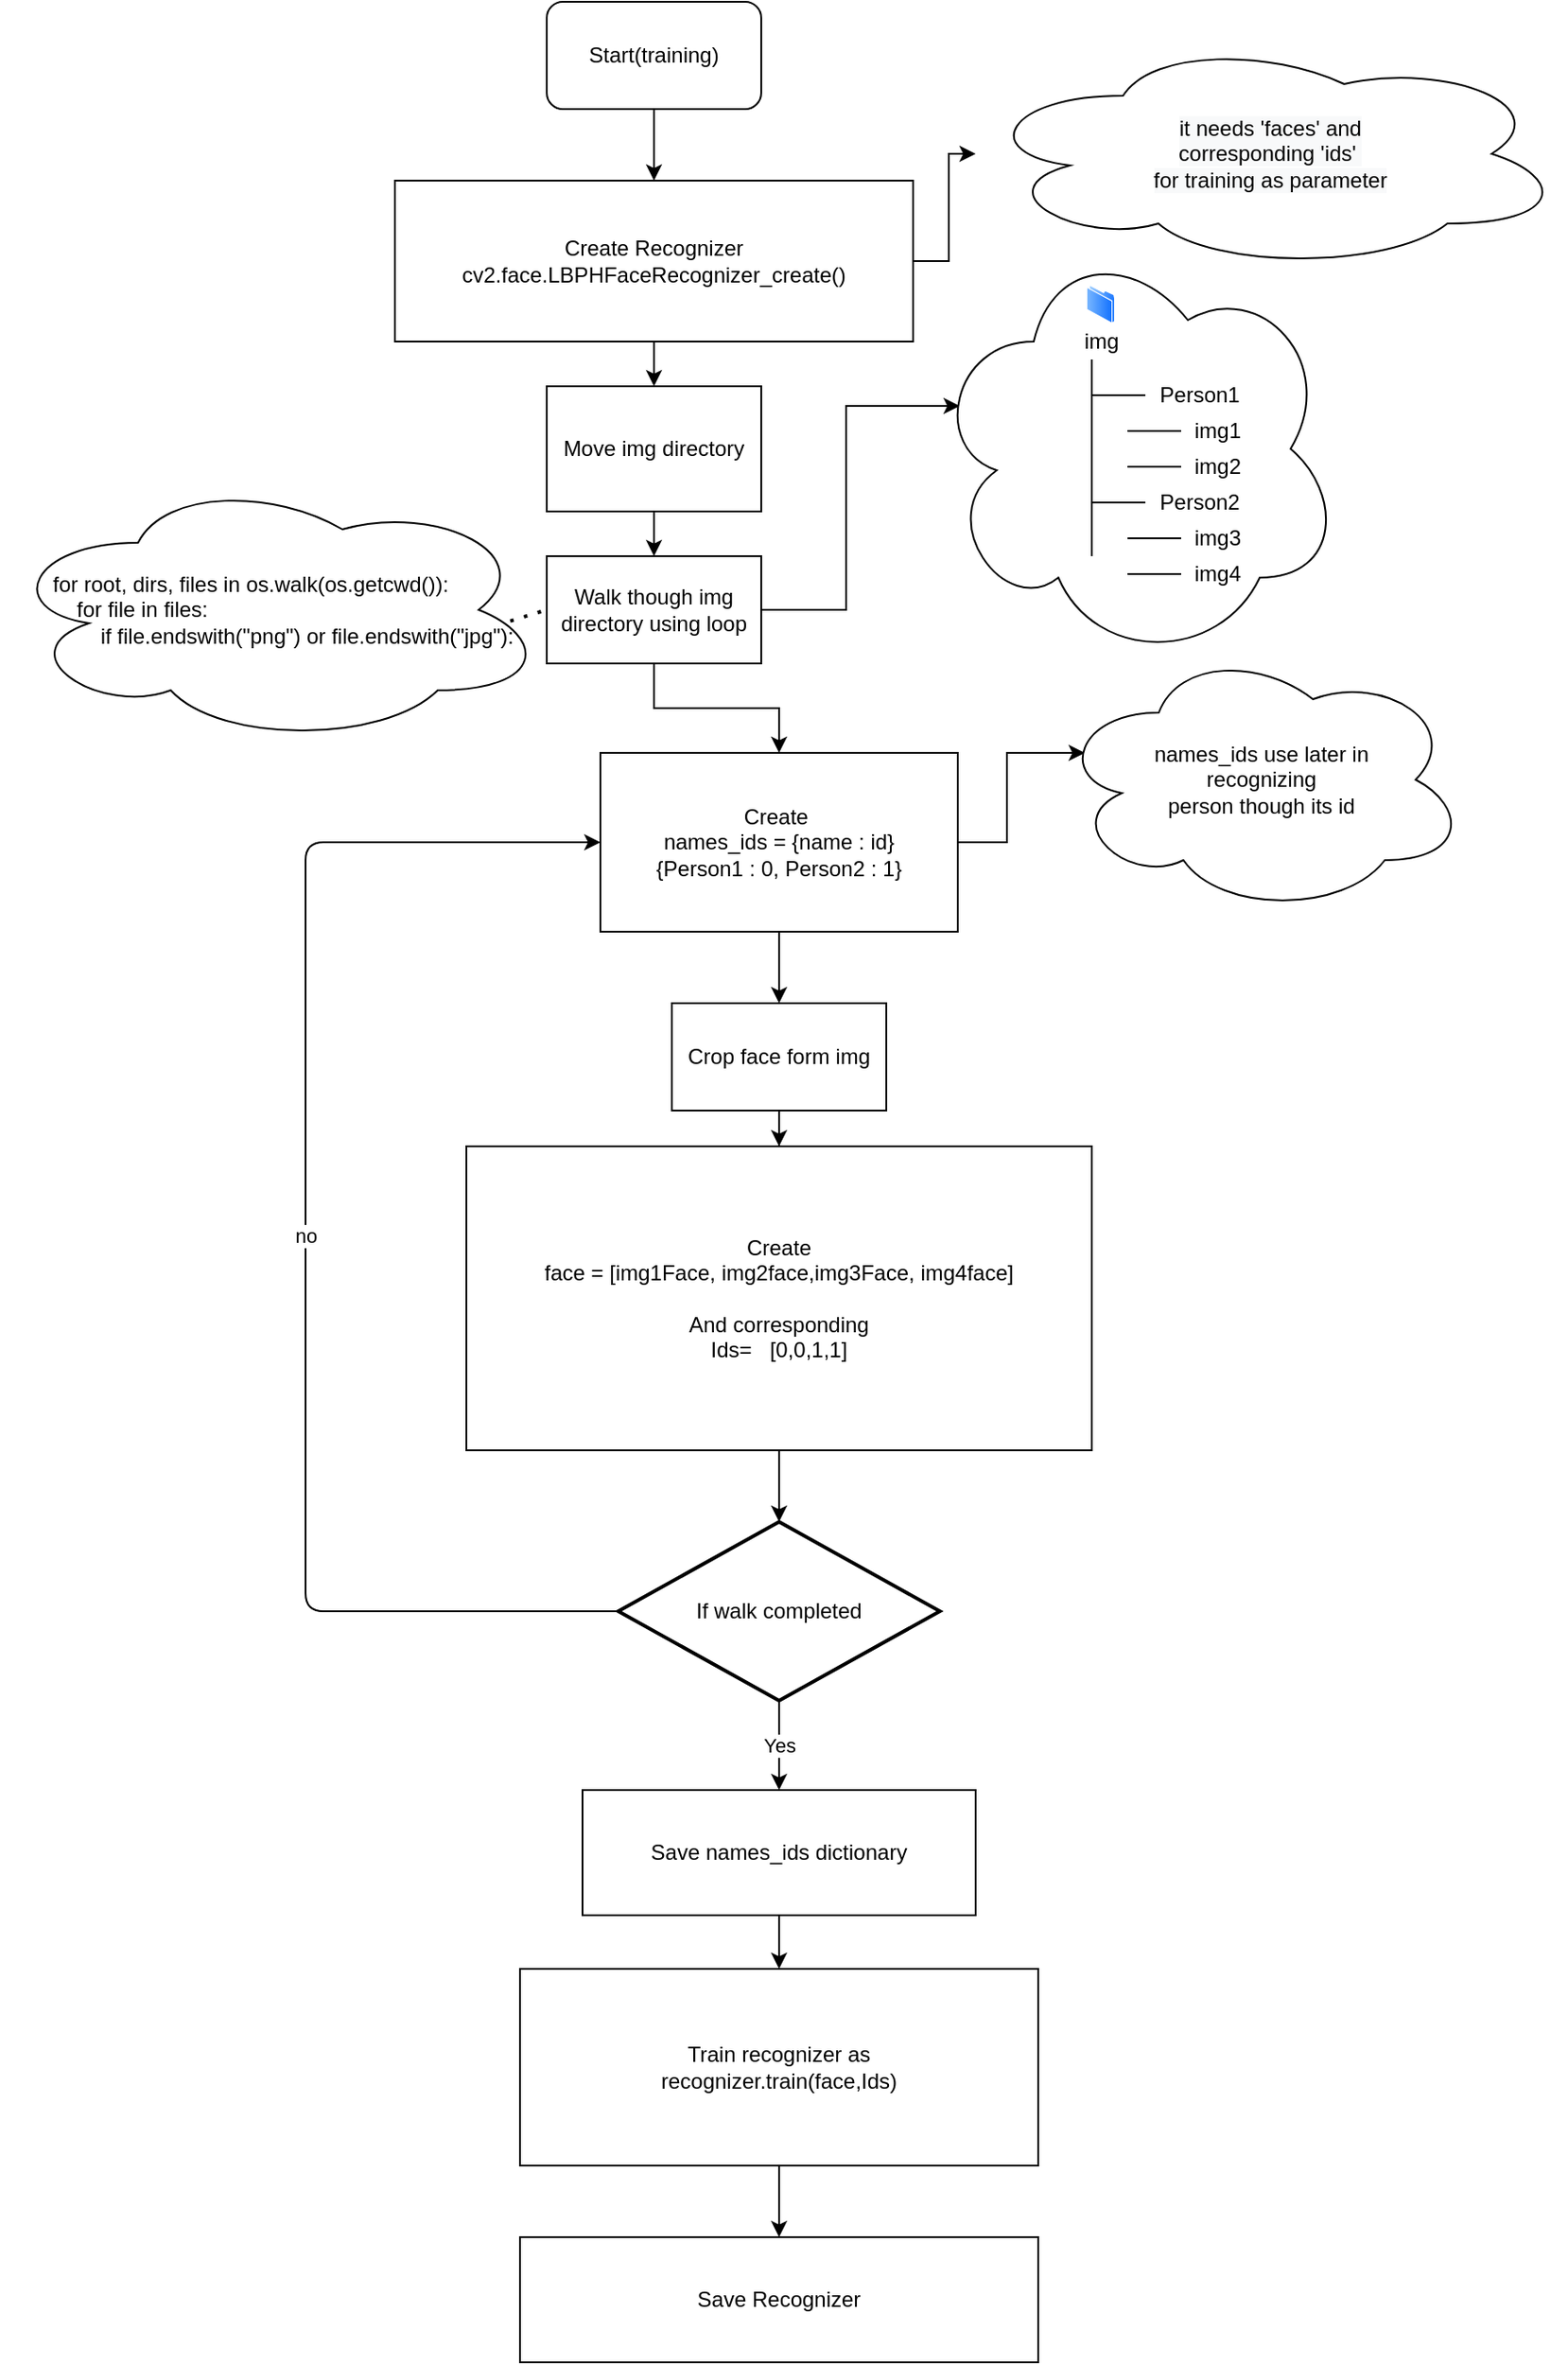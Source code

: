 <mxfile version="13.6.4" type="github">
  <diagram id="u7ltzh_uHDB_XK1V_iwC" name="Page-1">
    <mxGraphModel dx="782" dy="507" grid="1" gridSize="10" guides="1" tooltips="1" connect="1" arrows="1" fold="1" page="1" pageScale="1" pageWidth="850" pageHeight="1100" background="none" math="0" shadow="0">
      <root>
        <mxCell id="0" />
        <mxCell id="1" parent="0" />
        <mxCell id="YRlCc5pRuM1rx9sRa8mx-53" style="edgeStyle=orthogonalEdgeStyle;rounded=0;orthogonalLoop=1;jettySize=auto;html=1;entryX=0.5;entryY=0;entryDx=0;entryDy=0;" parent="1" source="GVK7rI1TbYUse70XCFeg-1" target="YRlCc5pRuM1rx9sRa8mx-54" edge="1">
          <mxGeometry relative="1" as="geometry">
            <mxPoint x="370" y="160" as="targetPoint" />
          </mxGeometry>
        </mxCell>
        <mxCell id="GVK7rI1TbYUse70XCFeg-1" value="Start(training)" style="rounded=1;whiteSpace=wrap;html=1;" parent="1" vertex="1">
          <mxGeometry x="305" y="60" width="120" height="60" as="geometry" />
        </mxCell>
        <mxCell id="GVK7rI1TbYUse70XCFeg-7" value="" style="edgeStyle=orthogonalEdgeStyle;rounded=0;orthogonalLoop=1;jettySize=auto;html=1;" parent="1" source="GVK7rI1TbYUse70XCFeg-4" target="GVK7rI1TbYUse70XCFeg-6" edge="1">
          <mxGeometry relative="1" as="geometry" />
        </mxCell>
        <mxCell id="GVK7rI1TbYUse70XCFeg-4" value="Move img directory" style="rounded=0;whiteSpace=wrap;html=1;" parent="1" vertex="1">
          <mxGeometry x="305" y="275" width="120" height="70" as="geometry" />
        </mxCell>
        <mxCell id="GVK7rI1TbYUse70XCFeg-9" value="" style="edgeStyle=orthogonalEdgeStyle;rounded=0;orthogonalLoop=1;jettySize=auto;html=1;" parent="1" source="GVK7rI1TbYUse70XCFeg-6" target="GVK7rI1TbYUse70XCFeg-8" edge="1">
          <mxGeometry relative="1" as="geometry" />
        </mxCell>
        <mxCell id="YRlCc5pRuM1rx9sRa8mx-2" value="" style="edgeStyle=orthogonalEdgeStyle;rounded=0;orthogonalLoop=1;jettySize=auto;html=1;entryX=0.07;entryY=0.4;entryDx=0;entryDy=0;entryPerimeter=0;" parent="1" source="GVK7rI1TbYUse70XCFeg-6" target="YRlCc5pRuM1rx9sRa8mx-1" edge="1">
          <mxGeometry relative="1" as="geometry" />
        </mxCell>
        <mxCell id="GVK7rI1TbYUse70XCFeg-6" value="Walk though img directory using loop" style="rounded=0;whiteSpace=wrap;html=1;" parent="1" vertex="1">
          <mxGeometry x="305" y="370" width="120" height="60" as="geometry" />
        </mxCell>
        <mxCell id="GVK7rI1TbYUse70XCFeg-11" value="" style="edgeStyle=orthogonalEdgeStyle;rounded=0;orthogonalLoop=1;jettySize=auto;html=1;" parent="1" source="GVK7rI1TbYUse70XCFeg-8" target="GVK7rI1TbYUse70XCFeg-10" edge="1">
          <mxGeometry relative="1" as="geometry" />
        </mxCell>
        <mxCell id="YRlCc5pRuM1rx9sRa8mx-59" value="" style="edgeStyle=orthogonalEdgeStyle;rounded=0;orthogonalLoop=1;jettySize=auto;html=1;entryX=0.07;entryY=0.4;entryDx=0;entryDy=0;entryPerimeter=0;" parent="1" source="GVK7rI1TbYUse70XCFeg-8" target="YRlCc5pRuM1rx9sRa8mx-58" edge="1">
          <mxGeometry relative="1" as="geometry" />
        </mxCell>
        <mxCell id="GVK7rI1TbYUse70XCFeg-8" value="Create&amp;nbsp;&lt;br&gt;names_ids = {name : id}&lt;br&gt;{Person1 : 0, Person2 : 1}" style="rounded=0;whiteSpace=wrap;html=1;" parent="1" vertex="1">
          <mxGeometry x="335" y="480" width="200" height="100" as="geometry" />
        </mxCell>
        <mxCell id="GVK7rI1TbYUse70XCFeg-13" value="" style="edgeStyle=orthogonalEdgeStyle;rounded=0;orthogonalLoop=1;jettySize=auto;html=1;" parent="1" source="GVK7rI1TbYUse70XCFeg-10" target="GVK7rI1TbYUse70XCFeg-12" edge="1">
          <mxGeometry relative="1" as="geometry" />
        </mxCell>
        <mxCell id="GVK7rI1TbYUse70XCFeg-10" value="Crop face form img" style="rounded=0;whiteSpace=wrap;html=1;" parent="1" vertex="1">
          <mxGeometry x="375" y="620" width="120" height="60" as="geometry" />
        </mxCell>
        <mxCell id="YRlCc5pRuM1rx9sRa8mx-34" value="" style="edgeStyle=orthogonalEdgeStyle;rounded=0;orthogonalLoop=1;jettySize=auto;html=1;" parent="1" source="GVK7rI1TbYUse70XCFeg-12" target="YRlCc5pRuM1rx9sRa8mx-37" edge="1">
          <mxGeometry relative="1" as="geometry">
            <mxPoint x="400" y="930" as="targetPoint" />
          </mxGeometry>
        </mxCell>
        <mxCell id="GVK7rI1TbYUse70XCFeg-12" value="Create &lt;br&gt;face = [img1Face, img2face,img3Face, img4face]&lt;br&gt;&lt;br&gt;And corresponding &lt;br&gt;Ids=&amp;nbsp; &amp;nbsp;[0,0,1,1]" style="rounded=0;whiteSpace=wrap;html=1;" parent="1" vertex="1">
          <mxGeometry x="260" y="700" width="350" height="170" as="geometry" />
        </mxCell>
        <mxCell id="YRlCc5pRuM1rx9sRa8mx-1" value="&lt;div style=&quot;text-align: left&quot;&gt;&lt;br&gt;&lt;/div&gt;" style="ellipse;shape=cloud;whiteSpace=wrap;html=1;rounded=0;" parent="1" vertex="1">
          <mxGeometry x="520" y="190" width="230" height="240" as="geometry" />
        </mxCell>
        <mxCell id="YRlCc5pRuM1rx9sRa8mx-7" value="" style="endArrow=none;html=1;" parent="1" edge="1">
          <mxGeometry width="50" height="50" relative="1" as="geometry">
            <mxPoint x="610" y="370" as="sourcePoint" />
            <mxPoint x="610" y="260" as="targetPoint" />
          </mxGeometry>
        </mxCell>
        <mxCell id="YRlCc5pRuM1rx9sRa8mx-8" value="img" style="text;html=1;align=center;verticalAlign=middle;resizable=0;points=[];autosize=1;" parent="1" vertex="1">
          <mxGeometry x="600" y="240" width="30" height="20" as="geometry" />
        </mxCell>
        <mxCell id="YRlCc5pRuM1rx9sRa8mx-9" value="" style="endArrow=none;html=1;" parent="1" edge="1">
          <mxGeometry width="50" height="50" relative="1" as="geometry">
            <mxPoint x="610" y="280" as="sourcePoint" />
            <mxPoint x="640" y="280" as="targetPoint" />
          </mxGeometry>
        </mxCell>
        <mxCell id="YRlCc5pRuM1rx9sRa8mx-10" value="Person1" style="text;html=1;align=center;verticalAlign=middle;resizable=0;points=[];autosize=1;" parent="1" vertex="1">
          <mxGeometry x="640" y="270" width="60" height="20" as="geometry" />
        </mxCell>
        <mxCell id="YRlCc5pRuM1rx9sRa8mx-11" value="" style="aspect=fixed;perimeter=ellipsePerimeter;html=1;align=center;shadow=0;dashed=0;spacingTop=3;image;image=img/lib/active_directory/folder.svg;" parent="1" vertex="1">
          <mxGeometry x="607" y="218.08" width="16" height="21.92" as="geometry" />
        </mxCell>
        <mxCell id="YRlCc5pRuM1rx9sRa8mx-13" value="" style="endArrow=none;html=1;" parent="1" edge="1">
          <mxGeometry width="50" height="50" relative="1" as="geometry">
            <mxPoint x="630" y="300" as="sourcePoint" />
            <mxPoint x="660" y="300" as="targetPoint" />
          </mxGeometry>
        </mxCell>
        <mxCell id="YRlCc5pRuM1rx9sRa8mx-15" value="img1" style="text;html=1;align=center;verticalAlign=middle;resizable=0;points=[];autosize=1;" parent="1" vertex="1">
          <mxGeometry x="660" y="290" width="40" height="20" as="geometry" />
        </mxCell>
        <mxCell id="YRlCc5pRuM1rx9sRa8mx-19" value="" style="endArrow=none;html=1;" parent="1" edge="1">
          <mxGeometry width="50" height="50" relative="1" as="geometry">
            <mxPoint x="630" y="320" as="sourcePoint" />
            <mxPoint x="660" y="320" as="targetPoint" />
          </mxGeometry>
        </mxCell>
        <mxCell id="YRlCc5pRuM1rx9sRa8mx-20" value="img2" style="text;html=1;align=center;verticalAlign=middle;resizable=0;points=[];autosize=1;" parent="1" vertex="1">
          <mxGeometry x="660" y="310" width="40" height="20" as="geometry" />
        </mxCell>
        <mxCell id="YRlCc5pRuM1rx9sRa8mx-27" value="" style="endArrow=none;html=1;" parent="1" edge="1">
          <mxGeometry width="50" height="50" relative="1" as="geometry">
            <mxPoint x="610" y="340" as="sourcePoint" />
            <mxPoint x="640" y="340" as="targetPoint" />
          </mxGeometry>
        </mxCell>
        <mxCell id="YRlCc5pRuM1rx9sRa8mx-28" value="Person2" style="text;html=1;align=center;verticalAlign=middle;resizable=0;points=[];autosize=1;" parent="1" vertex="1">
          <mxGeometry x="640" y="330" width="60" height="20" as="geometry" />
        </mxCell>
        <mxCell id="YRlCc5pRuM1rx9sRa8mx-29" value="" style="endArrow=none;html=1;" parent="1" edge="1">
          <mxGeometry width="50" height="50" relative="1" as="geometry">
            <mxPoint x="630" y="360" as="sourcePoint" />
            <mxPoint x="660" y="360" as="targetPoint" />
          </mxGeometry>
        </mxCell>
        <mxCell id="YRlCc5pRuM1rx9sRa8mx-30" value="img3" style="text;html=1;align=center;verticalAlign=middle;resizable=0;points=[];autosize=1;" parent="1" vertex="1">
          <mxGeometry x="660" y="350" width="40" height="20" as="geometry" />
        </mxCell>
        <mxCell id="YRlCc5pRuM1rx9sRa8mx-31" value="" style="endArrow=none;html=1;" parent="1" edge="1">
          <mxGeometry width="50" height="50" relative="1" as="geometry">
            <mxPoint x="630" y="380" as="sourcePoint" />
            <mxPoint x="660" y="380" as="targetPoint" />
          </mxGeometry>
        </mxCell>
        <mxCell id="YRlCc5pRuM1rx9sRa8mx-32" value="img4" style="text;html=1;align=center;verticalAlign=middle;resizable=0;points=[];autosize=1;" parent="1" vertex="1">
          <mxGeometry x="660" y="370" width="40" height="20" as="geometry" />
        </mxCell>
        <mxCell id="YRlCc5pRuM1rx9sRa8mx-33" value="Save names_ids dictionary" style="rounded=0;whiteSpace=wrap;html=1;" parent="1" vertex="1">
          <mxGeometry x="325" y="1060" width="220" height="70" as="geometry" />
        </mxCell>
        <mxCell id="YRlCc5pRuM1rx9sRa8mx-64" value="" style="edgeStyle=orthogonalEdgeStyle;rounded=0;orthogonalLoop=1;jettySize=auto;html=1;" parent="1" source="YRlCc5pRuM1rx9sRa8mx-35" target="YRlCc5pRuM1rx9sRa8mx-63" edge="1">
          <mxGeometry relative="1" as="geometry" />
        </mxCell>
        <mxCell id="YRlCc5pRuM1rx9sRa8mx-35" value="Train recognizer as&lt;br&gt;recognizer.train(face,Ids)" style="rounded=0;whiteSpace=wrap;html=1;" parent="1" vertex="1">
          <mxGeometry x="290" y="1160" width="290" height="110" as="geometry" />
        </mxCell>
        <mxCell id="YRlCc5pRuM1rx9sRa8mx-37" value="If walk completed" style="strokeWidth=2;html=1;shape=mxgraph.flowchart.decision;whiteSpace=wrap;" parent="1" vertex="1">
          <mxGeometry x="345" y="910" width="180" height="100" as="geometry" />
        </mxCell>
        <mxCell id="YRlCc5pRuM1rx9sRa8mx-38" value="" style="edgeStyle=orthogonalEdgeStyle;rounded=0;orthogonalLoop=1;jettySize=auto;html=1;" parent="1" source="YRlCc5pRuM1rx9sRa8mx-33" target="YRlCc5pRuM1rx9sRa8mx-35" edge="1">
          <mxGeometry relative="1" as="geometry">
            <mxPoint x="370" y="1050" as="sourcePoint" />
            <mxPoint x="360" y="1210" as="targetPoint" />
          </mxGeometry>
        </mxCell>
        <mxCell id="YRlCc5pRuM1rx9sRa8mx-39" value="" style="endArrow=classic;html=1;exitX=0.5;exitY=1;exitDx=0;exitDy=0;exitPerimeter=0;" parent="1" source="YRlCc5pRuM1rx9sRa8mx-37" target="YRlCc5pRuM1rx9sRa8mx-33" edge="1">
          <mxGeometry relative="1" as="geometry">
            <mxPoint x="400" y="1210" as="sourcePoint" />
            <mxPoint x="540" y="1160" as="targetPoint" />
          </mxGeometry>
        </mxCell>
        <mxCell id="YRlCc5pRuM1rx9sRa8mx-40" value="Yes" style="edgeLabel;resizable=0;html=1;align=center;verticalAlign=middle;" parent="YRlCc5pRuM1rx9sRa8mx-39" connectable="0" vertex="1">
          <mxGeometry relative="1" as="geometry" />
        </mxCell>
        <mxCell id="YRlCc5pRuM1rx9sRa8mx-42" value="" style="endArrow=classic;html=1;exitX=0;exitY=0.5;exitDx=0;exitDy=0;exitPerimeter=0;entryX=0;entryY=0.5;entryDx=0;entryDy=0;" parent="1" source="YRlCc5pRuM1rx9sRa8mx-37" target="GVK7rI1TbYUse70XCFeg-8" edge="1">
          <mxGeometry relative="1" as="geometry">
            <mxPoint x="440" y="1160" as="sourcePoint" />
            <mxPoint x="330" y="510" as="targetPoint" />
            <Array as="points">
              <mxPoint x="170" y="960" />
              <mxPoint x="170" y="530" />
            </Array>
          </mxGeometry>
        </mxCell>
        <mxCell id="YRlCc5pRuM1rx9sRa8mx-43" value="no" style="edgeLabel;resizable=0;html=1;align=center;verticalAlign=middle;" parent="YRlCc5pRuM1rx9sRa8mx-42" connectable="0" vertex="1">
          <mxGeometry relative="1" as="geometry" />
        </mxCell>
        <mxCell id="YRlCc5pRuM1rx9sRa8mx-57" value="" style="edgeStyle=orthogonalEdgeStyle;rounded=0;orthogonalLoop=1;jettySize=auto;html=1;" parent="1" source="YRlCc5pRuM1rx9sRa8mx-54" target="GVK7rI1TbYUse70XCFeg-4" edge="1">
          <mxGeometry relative="1" as="geometry" />
        </mxCell>
        <mxCell id="YRlCc5pRuM1rx9sRa8mx-62" style="edgeStyle=orthogonalEdgeStyle;rounded=0;orthogonalLoop=1;jettySize=auto;html=1;" parent="1" source="YRlCc5pRuM1rx9sRa8mx-54" target="YRlCc5pRuM1rx9sRa8mx-61" edge="1">
          <mxGeometry relative="1" as="geometry" />
        </mxCell>
        <mxCell id="YRlCc5pRuM1rx9sRa8mx-54" value="Create Recognizer&lt;br&gt;cv2.face.LBPHFaceRecognizer_create()" style="whiteSpace=wrap;html=1;" parent="1" vertex="1">
          <mxGeometry x="220" y="160" width="290" height="90" as="geometry" />
        </mxCell>
        <mxCell id="YRlCc5pRuM1rx9sRa8mx-58" value="names_ids use later in &lt;br&gt;recognizing &lt;br&gt;person though its id" style="ellipse;shape=cloud;whiteSpace=wrap;html=1;rounded=0;" parent="1" vertex="1">
          <mxGeometry x="590" y="420" width="230" height="150" as="geometry" />
        </mxCell>
        <mxCell id="YRlCc5pRuM1rx9sRa8mx-61" value="&lt;span style=&quot;color: rgb(0 , 0 , 0) ; font-family: &amp;#34;helvetica&amp;#34; ; font-size: 12px ; font-style: normal ; font-weight: 400 ; letter-spacing: normal ; text-align: center ; text-indent: 0px ; text-transform: none ; word-spacing: 0px ; background-color: rgb(248 , 249 , 250) ; display: inline ; float: none&quot;&gt;it needs &#39;faces&#39; and &lt;br&gt;corresponding &#39;ids&#39;&amp;nbsp;&lt;br&gt;for training as parameter&lt;/span&gt;" style="ellipse;shape=cloud;whiteSpace=wrap;html=1;" parent="1" vertex="1">
          <mxGeometry x="545" y="80" width="330" height="130" as="geometry" />
        </mxCell>
        <mxCell id="YRlCc5pRuM1rx9sRa8mx-63" value="Save Recognizer" style="rounded=0;whiteSpace=wrap;html=1;" parent="1" vertex="1">
          <mxGeometry x="290" y="1310" width="290" height="70" as="geometry" />
        </mxCell>
        <mxCell id="sTqHs-JEg9Eag9hEY8y_-1" value="" style="endArrow=none;dashed=1;html=1;dashPattern=1 3;strokeWidth=2;entryX=0;entryY=0.5;entryDx=0;entryDy=0;exitX=0.933;exitY=0.542;exitDx=0;exitDy=0;exitPerimeter=0;" edge="1" parent="1" source="sTqHs-JEg9Eag9hEY8y_-2" target="GVK7rI1TbYUse70XCFeg-6">
          <mxGeometry width="50" height="50" relative="1" as="geometry">
            <mxPoint x="220" y="400" as="sourcePoint" />
            <mxPoint x="170" y="400" as="targetPoint" />
          </mxGeometry>
        </mxCell>
        <mxCell id="sTqHs-JEg9Eag9hEY8y_-2" value="&lt;div&gt;&amp;nbsp; &amp;nbsp; &amp;nbsp; &amp;nbsp; for root, dirs, files in os.walk(os.getcwd()):&lt;/div&gt;&lt;div&gt;&lt;span&gt;&lt;/span&gt;&amp;nbsp; &amp;nbsp; &amp;nbsp; &amp;nbsp; &amp;nbsp; &amp;nbsp; for file in files:&lt;/div&gt;&lt;div&gt;&lt;span&gt;&lt;/span&gt;&amp;nbsp; &amp;nbsp; &amp;nbsp; &amp;nbsp; &amp;nbsp; &amp;nbsp; &amp;nbsp; &amp;nbsp; if file.endswith(&quot;png&quot;) or file.endswith(&quot;jpg&quot;):&lt;/div&gt;" style="ellipse;shape=cloud;whiteSpace=wrap;html=1;align=left;" vertex="1" parent="1">
          <mxGeometry y="325" width="305" height="150" as="geometry" />
        </mxCell>
      </root>
    </mxGraphModel>
  </diagram>
</mxfile>
